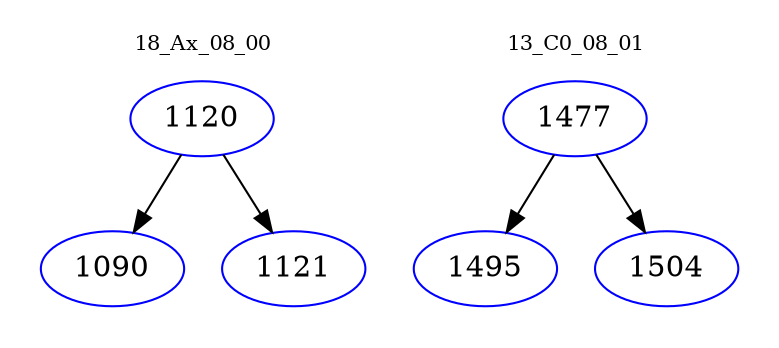 digraph{
subgraph cluster_0 {
color = white
label = "18_Ax_08_00";
fontsize=10;
T0_1120 [label="1120", color="blue"]
T0_1120 -> T0_1090 [color="black"]
T0_1090 [label="1090", color="blue"]
T0_1120 -> T0_1121 [color="black"]
T0_1121 [label="1121", color="blue"]
}
subgraph cluster_1 {
color = white
label = "13_C0_08_01";
fontsize=10;
T1_1477 [label="1477", color="blue"]
T1_1477 -> T1_1495 [color="black"]
T1_1495 [label="1495", color="blue"]
T1_1477 -> T1_1504 [color="black"]
T1_1504 [label="1504", color="blue"]
}
}

